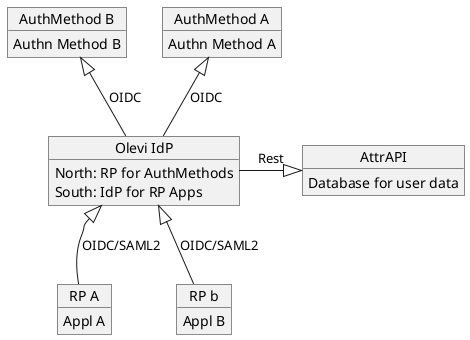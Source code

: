 @startuml idp-attribute-enrichement

object "AuthMethod A" as AuthA
    AuthA : Authn Method A
object "AuthMethod B" as AuthB
    AuthB : Authn Method B
object "Olevi IdP" as OleviIdP
    OleviIdP : North: RP for AuthMethods
    OleviIdP : South: IdP for RP Apps
object "RP A" as RpA
    RpA : Appl A
object "RP b" as RpB
    RpB : Appl B
object AttrAPI
    AttrAPI : Database for user data

OleviIdP -u-|> AuthA  : OIDC
OleviIdP -u-|> AuthB : OIDC
OleviIdP -r-|> AttrAPI : Rest
OleviIdP <|-d- RpA  : OIDC/SAML2
OleviIdP <|-d- RpB  : OIDC/SAML2

@enduml
